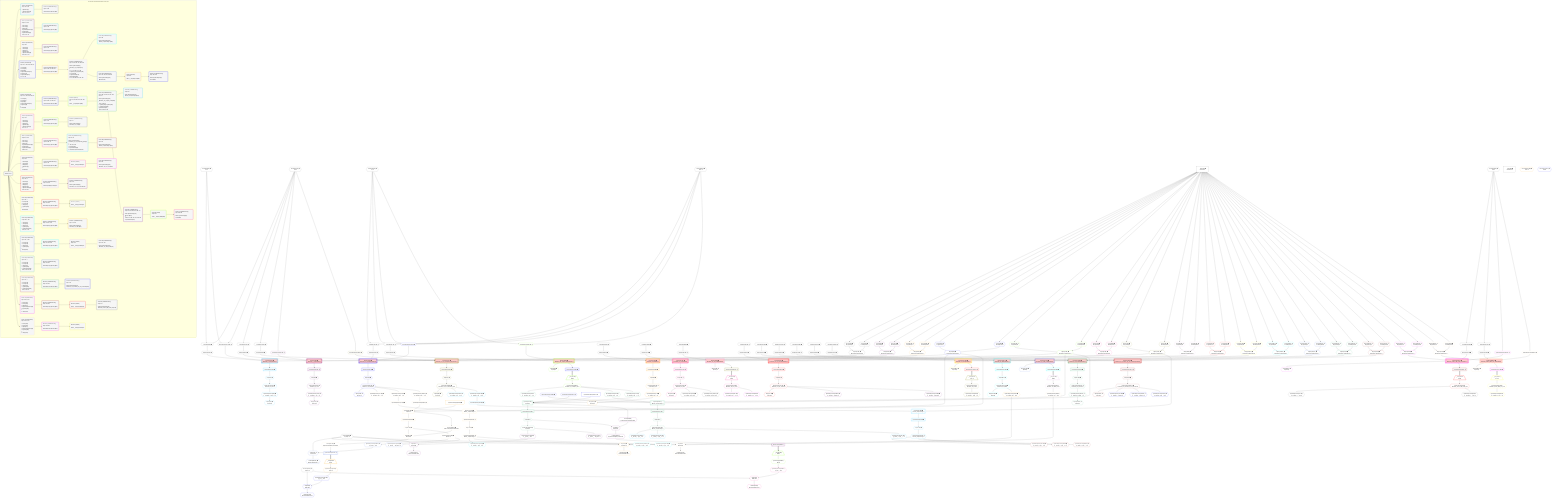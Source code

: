 %%{init: {'themeVariables': { 'fontSize': '12px'}}}%%
graph TD
    classDef path fill:#eee,stroke:#000,color:#000
    classDef plan fill:#fff,stroke-width:1px,color:#000
    classDef itemplan fill:#fff,stroke-width:2px,color:#000
    classDef unbatchedplan fill:#dff,stroke-width:1px,color:#000
    classDef sideeffectplan fill:#fcc,stroke-width:2px,color:#000
    classDef bucket fill:#f6f6f6,color:#000,stroke-width:2px,text-align:left

    subgraph "Buckets for mutations/v4/mutation-return-types"
    Bucket0("Bucket 0 (root)"):::bucket
    Bucket1("Bucket 1 (mutationField)<br />Deps: 13, 14, 20<br /><br />1: PgSelect[10]<br />2: PgSelectRows[16]<br />ᐳ: 15, 17, 18, 19"):::bucket
    Bucket2("Bucket 2 (mutationField)<br />Deps: 32, 2, 301<br /><br />1: Access[23]<br />2: Access[24]<br />3: Object[25]<br />4: PgFromExpression[26]<br />5: PgSelect[22]<br />6: PgSelectRows[28]<br />ᐳ: 27, 29, 30, 31"):::bucket
    Bucket3("Bucket 3 (mutationField)<br />Deps: 43, 2<br /><br />1: Access[35]<br />2: Access[36]<br />3: Object[37]<br />4: PgSelect[34]<br />5: PgSelectRows[39]<br />ᐳ: 38, 40, 41, 42"):::bucket
    Bucket4("Bucket 4 (mutationField)<br />Deps: 56, 2, 303, 304, 209, 284<br /><br />1: Access[48]<br />2: Access[49]<br />3: Object[50]<br />4: PgFromExpression[51]<br />5: PgSelect[47]<br />6: PgSelectRows[53]<br />ᐳ: 52, 54, 55"):::bucket
    Bucket5("Bucket 5 (mutationField)<br />Deps: 64, 2, 303, 304, 209, 284<br /><br />1: Access[59]<br />2: Access[60]<br />3: Object[61]<br />4: PgFromExpression[62]<br />5: PgSelect[58]<br />6: <br />ᐳ: Object[63]"):::bucket
    Bucket6("Bucket 6 (mutationField)<br />Deps: 74, 2<br /><br />1: Access[67]<br />2: Access[68]<br />3: Object[69]<br />4: PgSelect[66]<br />5: PgSelectRows[71]<br />ᐳ: 70, 72, 73"):::bucket
    Bucket7("Bucket 7 (mutationField)<br />Deps: 85, 2, 301<br /><br />1: Access[77]<br />2: Access[78]<br />3: Object[79]<br />4: PgFromExpression[80]<br />5: PgSelect[76]<br />6: PgSelectRows[82]<br />ᐳ: 81, 83, 84"):::bucket
    Bucket8("Bucket 8 (mutationField)<br />Deps: 92, 2<br /><br />1: Access[88]<br />2: Access[89]<br />3: Object[90]<br />4: PgSelect[87]<br />5: <br />ᐳ: Object[91]"):::bucket
    Bucket9("Bucket 9 (mutationField)<br />Deps: 102, 2<br /><br />1: Access[95]<br />2: Access[96]<br />3: Object[97]<br />4: PgSelect[94]<br />5: PgSelectRows[99]<br />ᐳ: 98, 100, 101"):::bucket
    Bucket10("Bucket 10 (mutationField)<br />Deps: 109, 2<br /><br />1: Access[105]<br />2: Access[106]<br />3: Object[107]<br />4: PgSelect[104]<br />5: <br />ᐳ: Object[108]"):::bucket
    Bucket11("Bucket 11 (mutationField)<br />Deps: 119, 2, 209<br /><br />1: Access[112]<br />2: Access[113]<br />3: Object[114]<br />4: PgSelect[111]<br />5: PgSelectRows[116]<br />ᐳ: 115, 117, 118"):::bucket
    Bucket12("Bucket 12 (mutationField)<br />Deps: 126, 2, 209<br /><br />1: Access[122]<br />2: Access[123]<br />3: Object[124]<br />4: PgSelect[121]<br />5: <br />ᐳ: Object[125]"):::bucket
    Bucket13("Bucket 13 (mutationField)<br />Deps: 137, 2<br /><br />1: Access[129]<br />2: Access[130]<br />3: Object[131]<br />4: PgSelect[128]<br />5: PgSelectRows[133]<br />ᐳ: 132, 134, 135, 136"):::bucket
    Bucket14("Bucket 14 (mutationField)<br />Deps: 147, 2<br /><br />1: Access[140]<br />2: Access[141]<br />3: Object[142]<br />4: PgSelect[139]<br />5: PgSelectRows[144]<br />ᐳ: 143, 145, 146"):::bucket
    Bucket15("Bucket 15 (mutationField)<br />Deps: 156, 2, 305<br /><br />1: Access[151]<br />2: Access[152]<br />3: Object[153]<br />4: PgFromExpression[154]<br />5: PgSelect[150]<br />6: <br />ᐳ: Object[155]"):::bucket
    Bucket16("Bucket 16 (mutationField)<br />Deps: 164, 2, 305<br /><br />1: Access[159]<br />2: Access[160]<br />3: Object[161]<br />4: PgFromExpression[162]<br />5: PgSelect[158]<br />6: <br />ᐳ: Object[163]"):::bucket
    Bucket17("Bucket 17 (nullableBoundary)<br />Deps: 19, 18<br /><br />ROOT Object{1}ᐸ{result}ᐳ[19]"):::bucket
    Bucket18("Bucket 18 (nullableBoundary)<br />Deps: 31, 30<br /><br />ROOT Object{2}ᐸ{result}ᐳ[31]"):::bucket
    Bucket19("Bucket 19 (nullableBoundary)<br />Deps: 42, 41<br /><br />ROOT Object{3}ᐸ{result}ᐳ[42]"):::bucket
    Bucket20("Bucket 20 (nullableBoundary)<br />Deps: 55, 54, 50, 209, 284<br /><br />ROOT Object{4}ᐸ{result}ᐳ[55]"):::bucket
    Bucket21("Bucket 21 (nullableBoundary)<br />Deps: 58, 63, 61, 209, 284<br /><br />ROOT Object{5}ᐸ{result}ᐳ[63]"):::bucket
    Bucket22("Bucket 22 (nullableBoundary)<br />Deps: 73, 72<br /><br />ROOT Object{6}ᐸ{result}ᐳ[73]"):::bucket
    Bucket23("Bucket 23 (nullableBoundary)<br />Deps: 84, 83, 79<br /><br />ROOT Object{7}ᐸ{result}ᐳ[84]"):::bucket
    Bucket24("Bucket 24 (nullableBoundary)<br />Deps: 87, 91<br /><br />ROOT Object{8}ᐸ{result}ᐳ[91]"):::bucket
    Bucket25("Bucket 25 (nullableBoundary)<br />Deps: 101, 100<br /><br />ROOT Object{9}ᐸ{result}ᐳ[101]"):::bucket
    Bucket26("Bucket 26 (nullableBoundary)<br />Deps: 104, 108<br /><br />ROOT Object{10}ᐸ{result}ᐳ[108]"):::bucket
    Bucket27("Bucket 27 (nullableBoundary)<br />Deps: 118, 117, 209<br /><br />ROOT Object{11}ᐸ{result}ᐳ[118]"):::bucket
    Bucket28("Bucket 28 (nullableBoundary)<br />Deps: 121, 125, 209<br /><br />ROOT Object{12}ᐸ{result}ᐳ[125]"):::bucket
    Bucket29("Bucket 29 (nullableBoundary)<br />Deps: 136, 135<br /><br />ROOT Object{13}ᐸ{result}ᐳ[136]"):::bucket
    Bucket30("Bucket 30 (nullableBoundary)<br />Deps: 146, 145<br /><br />ROOT Object{14}ᐸ{result}ᐳ[146]"):::bucket
    Bucket31("Bucket 31 (nullableBoundary)<br />Deps: 150, 155<br /><br />ROOT Object{15}ᐸ{result}ᐳ[155]"):::bucket
    Bucket32("Bucket 32 (nullableBoundary)<br />Deps: 158, 163<br /><br />ROOT Object{16}ᐸ{result}ᐳ[163]"):::bucket
    Bucket33("Bucket 33 (nullableBoundary)<br />Deps: 54, 50, 293, 209, 284, 235<br /><br />ROOT PgSelectSingle{4}ᐸmutation_out_complexᐳ[54]<br />1: <br />ᐳ: 171, 172, 181, 177, 184<br />2: PgSelect[173], PgSelect[182]<br />ᐳ: Access[294]<br />3: PgSelectRows[179], PgSelectRows[186]<br />ᐳ: 178, 180, 185, 187, 295, 296"):::bucket
    Bucket34("Bucket 34 (nullableBoundary)<br />Deps: 72<br /><br />ROOT PgSelectSingle{6}ᐸmutation_out_outᐳ[72]"):::bucket
    Bucket35("Bucket 35 (nullableBoundary)<br />Deps: 83, 79<br /><br />ROOT PgSelectSingle{7}ᐸmutation_out_out_compound_typeᐳ[83]<br />1: <br />ᐳ: 192, 193, 198<br />2: PgSelect[194]<br />3: PgSelectRows[200]<br />ᐳ: First[199], PgSelectSingle[201]"):::bucket
    Bucket36("Bucket 36 (nullableBoundary)<br />Deps: 100<br /><br />ROOT PgSelectSingle{9}ᐸmutation_out_out_unnamedᐳ[100]"):::bucket
    Bucket37("Bucket 37 (nullableBoundary)<br />Deps: 117, 209<br /><br />ROOT PgSelectSingle{11}ᐸmutation_out_tableᐳ[117]"):::bucket
    Bucket38("Bucket 38 (nullableBoundary)<br />Deps: 145<br /><br />ROOT PgSelectSingle{14}ᐸmutation_out_unnamed_out_out_unnamedᐳ[145]"):::bucket
    Bucket39("Bucket 39 (listItem)<br />Deps: 61, 243, 250, 297, 209, 284, 277<br /><br />ROOT __Item{39}ᐸ165ᐳ[188]"):::bucket
    Bucket40("Bucket 40 (listItem)<br /><br />ROOT __Item{40}ᐸ166ᐳ[202]"):::bucket
    Bucket41("Bucket 41 (listItem)<br /><br />ROOT __Item{41}ᐸ167ᐳ[206]"):::bucket
    Bucket42("Bucket 42 (listItem)<br />Deps: 209<br /><br />ROOT __Item{42}ᐸ168ᐳ[213]"):::bucket
    Bucket43("Bucket 43 (listItem)<br /><br />ROOT __Item{43}ᐸ169ᐳ[218]"):::bucket
    Bucket44("Bucket 44 (listItem)<br /><br />ROOT __Item{44}ᐸ170ᐳ[220]"):::bucket
    Bucket45("Bucket 45 (nullableBoundary)<br />Deps: 180<br /><br />ROOT PgSelectSingle{33}ᐸfrmcdc_compoundTypeᐳ[180]"):::bucket
    Bucket46("Bucket 46 (nullableBoundary)<br />Deps: 187, 209, 296, 284, 235<br /><br />ROOT PgSelectSingle{33}ᐸpersonᐳ[187]"):::bucket
    Bucket47("Bucket 47 (nullableBoundary)<br />Deps: 189, 61, 243, 250, 297, 209, 284, 277<br /><br />ROOT PgSelectSingle{39}ᐸmutation_out_complex_setofᐳ[189]<br />1: <br />ᐳ: 237, 238, 247<br />2: PgSelect[239], PgSelect[248]<br />3: PgSelectRows[245], PgSelectRows[252]<br />ᐳ: 244, 246, 251, 253"):::bucket
    Bucket48("Bucket 48 (nullableBoundary)<br />Deps: 201<br /><br />ROOT PgSelectSingle{35}ᐸfrmcdc_compoundTypeᐳ[201]"):::bucket
    Bucket49("Bucket 49 (nullableBoundary)<br />Deps: 203<br /><br />ROOT PgSelectSingle{40}ᐸmutation_out_out_setofᐳ[203]"):::bucket
    Bucket50("Bucket 50 (nullableBoundary)<br />Deps: 214, 209<br /><br />ROOT PgSelectSingle{42}ᐸmutation_out_table_setofᐳ[214]"):::bucket
    Bucket51("Bucket 51 (nullableBoundary)<br />Deps: 219<br /><br />ROOT PgSelectSingle{43}ᐸmutation_returns_table_multi_colᐳ[219]"):::bucket
    Bucket52("Bucket 52 (nullableBoundary)<br />Deps: 246<br /><br />ROOT PgSelectSingle{47}ᐸfrmcdc_compoundTypeᐳ[246]"):::bucket
    Bucket53("Bucket 53 (nullableBoundary)<br />Deps: 253, 209, 248, 251, 284, 277<br /><br />ROOT PgSelectSingle{47}ᐸpersonᐳ[253]<br />1: <br />ᐳ: 268, 271, 298, 269, 270, 299, 300<br />2: PgSelectRows[283]"):::bucket
    Bucket54("Bucket 54 (listItem)<br />Deps: 284<br /><br />ROOT __Item{54}ᐸ279ᐳ[280]"):::bucket
    Bucket55("Bucket 55 (nullableBoundary)<br />Deps: 281, 284<br /><br />ROOT PgSelectSingle{54}ᐸpostᐳ[281]"):::bucket
    Bucket56("Bucket 56 (listItem)<br />Deps: 284<br /><br />ROOT __Item{56}ᐸ283ᐳ[288]"):::bucket
    Bucket57("Bucket 57 (nullableBoundary)<br />Deps: 289, 284<br /><br />ROOT PgSelectSingle{56}ᐸpostᐳ[289]"):::bucket
    end
    Bucket0 --> Bucket1 & Bucket2 & Bucket3 & Bucket4 & Bucket5 & Bucket6 & Bucket7 & Bucket8 & Bucket9 & Bucket10 & Bucket11 & Bucket12 & Bucket13 & Bucket14 & Bucket15 & Bucket16
    Bucket1 --> Bucket17
    Bucket2 --> Bucket18
    Bucket3 --> Bucket19
    Bucket4 --> Bucket20
    Bucket5 --> Bucket21
    Bucket6 --> Bucket22
    Bucket7 --> Bucket23
    Bucket8 --> Bucket24
    Bucket9 --> Bucket25
    Bucket10 --> Bucket26
    Bucket11 --> Bucket27
    Bucket12 --> Bucket28
    Bucket13 --> Bucket29
    Bucket14 --> Bucket30
    Bucket15 --> Bucket31
    Bucket16 --> Bucket32
    Bucket20 --> Bucket33
    Bucket21 --> Bucket39
    Bucket22 --> Bucket34
    Bucket23 --> Bucket35
    Bucket24 --> Bucket40
    Bucket25 --> Bucket36
    Bucket26 --> Bucket41
    Bucket27 --> Bucket37
    Bucket28 --> Bucket42
    Bucket30 --> Bucket38
    Bucket31 --> Bucket43
    Bucket32 --> Bucket44
    Bucket33 --> Bucket45 & Bucket46
    Bucket35 --> Bucket48
    Bucket39 --> Bucket47
    Bucket40 --> Bucket49
    Bucket42 --> Bucket50
    Bucket43 --> Bucket51
    Bucket46 --> Bucket54
    Bucket47 --> Bucket52 & Bucket53
    Bucket53 --> Bucket56
    Bucket54 --> Bucket55
    Bucket56 --> Bucket57

    %% plan dependencies
    __InputObject6{{"__InputObject[6∈0] ➊"}}:::plan
    Constant301{{"Constant[301∈0] ➊<br />ᐸ10ᐳ"}}:::plan
    Constant302{{"Constant[302∈0] ➊<br />ᐸ5ᐳ"}}:::plan
    Constant301 & Constant302 --> __InputObject6
    __InputObject44{{"__InputObject[44∈0] ➊"}}:::plan
    Constant303{{"Constant[303∈0] ➊<br />ᐸ1ᐳ"}}:::plan
    Constant304{{"Constant[304∈0] ➊<br />ᐸ'test'ᐳ"}}:::plan
    Constant303 & Constant304 --> __InputObject44
    __InputObject57{{"__InputObject[57∈0] ➊"}}:::plan
    Constant303 & Constant304 --> __InputObject57
    Object13{{"Object[13∈0] ➊<br />ᐸ{pgSettings,withPgClient}ᐳ"}}:::plan
    Access11{{"Access[11∈0] ➊<br />ᐸ2.pgSettingsᐳ"}}:::plan
    Access12{{"Access[12∈0] ➊<br />ᐸ2.withPgClientᐳ"}}:::plan
    Access11 & Access12 --> Object13
    PgFromExpression14{{"PgFromExpression[14∈0] ➊"}}:::plan
    Constant301 & Constant302 --> PgFromExpression14
    __InputObject21{{"__InputObject[21∈0] ➊"}}:::plan
    Constant301 --> __InputObject21
    __InputObject75{{"__InputObject[75∈0] ➊"}}:::plan
    Constant301 --> __InputObject75
    __InputObject148{{"__InputObject[148∈0] ➊"}}:::plan
    Constant305{{"Constant[305∈0] ➊<br />ᐸ20ᐳ"}}:::plan
    Constant305 --> __InputObject148
    __InputObject157{{"__InputObject[157∈0] ➊"}}:::plan
    Constant305 --> __InputObject157
    __Value2["__Value[2∈0] ➊<br />ᐸcontextᐳ"]:::plan
    __Value2 --> Access11
    __Value2 --> Access12
    ApplyInput20{{"ApplyInput[20∈0] ➊"}}:::plan
    __InputObject6 --> ApplyInput20
    ApplyInput32{{"ApplyInput[32∈0] ➊"}}:::plan
    __InputObject21 --> ApplyInput32
    __InputObject33{{"__InputObject[33∈0] ➊"}}:::plan
    ApplyInput43{{"ApplyInput[43∈0] ➊"}}:::plan
    __InputObject33 --> ApplyInput43
    ApplyInput56{{"ApplyInput[56∈0] ➊"}}:::plan
    __InputObject44 --> ApplyInput56
    ApplyInput64{{"ApplyInput[64∈0] ➊"}}:::plan
    __InputObject57 --> ApplyInput64
    __InputObject65{{"__InputObject[65∈0] ➊"}}:::plan
    ApplyInput74{{"ApplyInput[74∈0] ➊"}}:::plan
    __InputObject65 --> ApplyInput74
    ApplyInput85{{"ApplyInput[85∈0] ➊"}}:::plan
    __InputObject75 --> ApplyInput85
    __InputObject86{{"__InputObject[86∈0] ➊"}}:::plan
    ApplyInput92{{"ApplyInput[92∈0] ➊"}}:::plan
    __InputObject86 --> ApplyInput92
    __InputObject93{{"__InputObject[93∈0] ➊"}}:::plan
    ApplyInput102{{"ApplyInput[102∈0] ➊"}}:::plan
    __InputObject93 --> ApplyInput102
    __InputObject103{{"__InputObject[103∈0] ➊"}}:::plan
    ApplyInput109{{"ApplyInput[109∈0] ➊"}}:::plan
    __InputObject103 --> ApplyInput109
    __InputObject110{{"__InputObject[110∈0] ➊"}}:::plan
    ApplyInput119{{"ApplyInput[119∈0] ➊"}}:::plan
    __InputObject110 --> ApplyInput119
    __InputObject120{{"__InputObject[120∈0] ➊"}}:::plan
    ApplyInput126{{"ApplyInput[126∈0] ➊"}}:::plan
    __InputObject120 --> ApplyInput126
    __InputObject127{{"__InputObject[127∈0] ➊"}}:::plan
    ApplyInput137{{"ApplyInput[137∈0] ➊"}}:::plan
    __InputObject127 --> ApplyInput137
    __InputObject138{{"__InputObject[138∈0] ➊"}}:::plan
    ApplyInput147{{"ApplyInput[147∈0] ➊"}}:::plan
    __InputObject138 --> ApplyInput147
    ApplyInput156{{"ApplyInput[156∈0] ➊"}}:::plan
    __InputObject148 --> ApplyInput156
    ApplyInput164{{"ApplyInput[164∈0] ➊"}}:::plan
    __InputObject157 --> ApplyInput164
    __Value4["__Value[4∈0] ➊<br />ᐸrootValueᐳ"]:::plan
    Constant209{{"Constant[209∈0] ➊<br />ᐸ'people'ᐳ"}}:::plan
    Constant284{{"Constant[284∈0] ➊<br />ᐸ'posts'ᐳ"}}:::plan
    PgSelect10[["PgSelect[10∈1] ➊<br />ᐸmutation_in_inout(mutation)ᐳ"]]:::sideeffectplan
    Object13 & PgFromExpression14 & ApplyInput20 --> PgSelect10
    First15{{"First[15∈1] ➊"}}:::plan
    PgSelectRows16[["PgSelectRows[16∈1] ➊"]]:::plan
    PgSelectRows16 --> First15
    PgSelect10 --> PgSelectRows16
    PgSelectSingle17{{"PgSelectSingle[17∈1] ➊<br />ᐸmutation_in_inoutᐳ"}}:::plan
    First15 --> PgSelectSingle17
    PgClassExpression18{{"PgClassExpression[18∈1] ➊<br />ᐸ__mutation_in_inout__.vᐳ"}}:::plan
    PgSelectSingle17 --> PgClassExpression18
    Object19{{"Object[19∈1] ➊<br />ᐸ{result}ᐳ"}}:::plan
    PgClassExpression18 --> Object19
    PgSelect22[["PgSelect[22∈2] ➊<br />ᐸmutation_in_out(mutation)ᐳ"]]:::sideeffectplan
    Object25{{"Object[25∈2] ➊<br />ᐸ{pgSettings,withPgClient}ᐳ"}}:::plan
    PgFromExpression26{{"PgFromExpression[26∈2] ➊"}}:::plan
    Object25 & PgFromExpression26 & ApplyInput32 --> PgSelect22
    Access23{{"Access[23∈2] ➊<br />ᐸ2.pgSettingsᐳ"}}:::plan
    Access24{{"Access[24∈2] ➊<br />ᐸ2.withPgClientᐳ"}}:::plan
    Access23 & Access24 --> Object25
    __Value2 --> Access23
    __Value2 --> Access24
    Constant301 --> PgFromExpression26
    First27{{"First[27∈2] ➊"}}:::plan
    PgSelectRows28[["PgSelectRows[28∈2] ➊"]]:::plan
    PgSelectRows28 --> First27
    PgSelect22 --> PgSelectRows28
    PgSelectSingle29{{"PgSelectSingle[29∈2] ➊<br />ᐸmutation_in_outᐳ"}}:::plan
    First27 --> PgSelectSingle29
    PgClassExpression30{{"PgClassExpression[30∈2] ➊<br />ᐸ__mutation_in_out__.vᐳ"}}:::plan
    PgSelectSingle29 --> PgClassExpression30
    Object31{{"Object[31∈2] ➊<br />ᐸ{result}ᐳ"}}:::plan
    PgClassExpression30 --> Object31
    PgSelect34[["PgSelect[34∈3] ➊<br />ᐸmutation_out(mutation)ᐳ"]]:::sideeffectplan
    Object37{{"Object[37∈3] ➊<br />ᐸ{pgSettings,withPgClient}ᐳ"}}:::plan
    Object37 & ApplyInput43 --> PgSelect34
    Access35{{"Access[35∈3] ➊<br />ᐸ2.pgSettingsᐳ"}}:::plan
    Access36{{"Access[36∈3] ➊<br />ᐸ2.withPgClientᐳ"}}:::plan
    Access35 & Access36 --> Object37
    __Value2 --> Access35
    __Value2 --> Access36
    First38{{"First[38∈3] ➊"}}:::plan
    PgSelectRows39[["PgSelectRows[39∈3] ➊"]]:::plan
    PgSelectRows39 --> First38
    PgSelect34 --> PgSelectRows39
    PgSelectSingle40{{"PgSelectSingle[40∈3] ➊<br />ᐸmutation_outᐳ"}}:::plan
    First38 --> PgSelectSingle40
    PgClassExpression41{{"PgClassExpression[41∈3] ➊<br />ᐸ__mutation_out__.vᐳ"}}:::plan
    PgSelectSingle40 --> PgClassExpression41
    Object42{{"Object[42∈3] ➊<br />ᐸ{result}ᐳ"}}:::plan
    PgClassExpression41 --> Object42
    PgSelect47[["PgSelect[47∈4] ➊<br />ᐸmutation_out_complex(mutation)ᐳ"]]:::sideeffectplan
    Object50{{"Object[50∈4] ➊<br />ᐸ{pgSettings,withPgClient}ᐳ"}}:::plan
    PgFromExpression51{{"PgFromExpression[51∈4] ➊"}}:::plan
    Object50 & PgFromExpression51 & ApplyInput56 --> PgSelect47
    Access48{{"Access[48∈4] ➊<br />ᐸ2.pgSettingsᐳ"}}:::plan
    Access49{{"Access[49∈4] ➊<br />ᐸ2.withPgClientᐳ"}}:::plan
    Access48 & Access49 --> Object50
    Constant303 & Constant304 --> PgFromExpression51
    __Value2 --> Access48
    __Value2 --> Access49
    First52{{"First[52∈4] ➊"}}:::plan
    PgSelectRows53[["PgSelectRows[53∈4] ➊"]]:::plan
    PgSelectRows53 --> First52
    PgSelect47 --> PgSelectRows53
    PgSelectSingle54{{"PgSelectSingle[54∈4] ➊<br />ᐸmutation_out_complexᐳ"}}:::plan
    First52 --> PgSelectSingle54
    Object55{{"Object[55∈4] ➊<br />ᐸ{result}ᐳ"}}:::plan
    PgSelectSingle54 --> Object55
    PgSelect58[["PgSelect[58∈5] ➊<br />ᐸmutation_out_complex_setof(mutation)ᐳ"]]:::sideeffectplan
    Object61{{"Object[61∈5] ➊<br />ᐸ{pgSettings,withPgClient}ᐳ"}}:::plan
    PgFromExpression62{{"PgFromExpression[62∈5] ➊"}}:::plan
    Object61 & PgFromExpression62 & ApplyInput64 --> PgSelect58
    Access59{{"Access[59∈5] ➊<br />ᐸ2.pgSettingsᐳ"}}:::plan
    Access60{{"Access[60∈5] ➊<br />ᐸ2.withPgClientᐳ"}}:::plan
    Access59 & Access60 --> Object61
    Constant303 & Constant304 --> PgFromExpression62
    __Value2 --> Access59
    __Value2 --> Access60
    Object63{{"Object[63∈5] ➊<br />ᐸ{result}ᐳ"}}:::plan
    PgSelect58 --> Object63
    PgSelect66[["PgSelect[66∈6] ➊<br />ᐸmutation_out_out(mutation)ᐳ"]]:::sideeffectplan
    Object69{{"Object[69∈6] ➊<br />ᐸ{pgSettings,withPgClient}ᐳ"}}:::plan
    Object69 & ApplyInput74 --> PgSelect66
    Access67{{"Access[67∈6] ➊<br />ᐸ2.pgSettingsᐳ"}}:::plan
    Access68{{"Access[68∈6] ➊<br />ᐸ2.withPgClientᐳ"}}:::plan
    Access67 & Access68 --> Object69
    __Value2 --> Access67
    __Value2 --> Access68
    First70{{"First[70∈6] ➊"}}:::plan
    PgSelectRows71[["PgSelectRows[71∈6] ➊"]]:::plan
    PgSelectRows71 --> First70
    PgSelect66 --> PgSelectRows71
    PgSelectSingle72{{"PgSelectSingle[72∈6] ➊<br />ᐸmutation_out_outᐳ"}}:::plan
    First70 --> PgSelectSingle72
    Object73{{"Object[73∈6] ➊<br />ᐸ{result}ᐳ"}}:::plan
    PgSelectSingle72 --> Object73
    PgSelect76[["PgSelect[76∈7] ➊<br />ᐸmutation_out_out_compound_type(mutation)ᐳ"]]:::sideeffectplan
    Object79{{"Object[79∈7] ➊<br />ᐸ{pgSettings,withPgClient}ᐳ"}}:::plan
    PgFromExpression80{{"PgFromExpression[80∈7] ➊"}}:::plan
    Object79 & PgFromExpression80 & ApplyInput85 --> PgSelect76
    Access77{{"Access[77∈7] ➊<br />ᐸ2.pgSettingsᐳ"}}:::plan
    Access78{{"Access[78∈7] ➊<br />ᐸ2.withPgClientᐳ"}}:::plan
    Access77 & Access78 --> Object79
    __Value2 --> Access77
    __Value2 --> Access78
    Constant301 --> PgFromExpression80
    First81{{"First[81∈7] ➊"}}:::plan
    PgSelectRows82[["PgSelectRows[82∈7] ➊"]]:::plan
    PgSelectRows82 --> First81
    PgSelect76 --> PgSelectRows82
    PgSelectSingle83{{"PgSelectSingle[83∈7] ➊<br />ᐸmutation_out_out_compound_typeᐳ"}}:::plan
    First81 --> PgSelectSingle83
    Object84{{"Object[84∈7] ➊<br />ᐸ{result}ᐳ"}}:::plan
    PgSelectSingle83 --> Object84
    PgSelect87[["PgSelect[87∈8] ➊<br />ᐸmutation_out_out_setof(mutation)ᐳ"]]:::sideeffectplan
    Object90{{"Object[90∈8] ➊<br />ᐸ{pgSettings,withPgClient}ᐳ"}}:::plan
    Object90 & ApplyInput92 --> PgSelect87
    Access88{{"Access[88∈8] ➊<br />ᐸ2.pgSettingsᐳ"}}:::plan
    Access89{{"Access[89∈8] ➊<br />ᐸ2.withPgClientᐳ"}}:::plan
    Access88 & Access89 --> Object90
    __Value2 --> Access88
    __Value2 --> Access89
    Object91{{"Object[91∈8] ➊<br />ᐸ{result}ᐳ"}}:::plan
    PgSelect87 --> Object91
    PgSelect94[["PgSelect[94∈9] ➊<br />ᐸmutation_out_out_unnamed(mutation)ᐳ"]]:::sideeffectplan
    Object97{{"Object[97∈9] ➊<br />ᐸ{pgSettings,withPgClient}ᐳ"}}:::plan
    Object97 & ApplyInput102 --> PgSelect94
    Access95{{"Access[95∈9] ➊<br />ᐸ2.pgSettingsᐳ"}}:::plan
    Access96{{"Access[96∈9] ➊<br />ᐸ2.withPgClientᐳ"}}:::plan
    Access95 & Access96 --> Object97
    __Value2 --> Access95
    __Value2 --> Access96
    First98{{"First[98∈9] ➊"}}:::plan
    PgSelectRows99[["PgSelectRows[99∈9] ➊"]]:::plan
    PgSelectRows99 --> First98
    PgSelect94 --> PgSelectRows99
    PgSelectSingle100{{"PgSelectSingle[100∈9] ➊<br />ᐸmutation_out_out_unnamedᐳ"}}:::plan
    First98 --> PgSelectSingle100
    Object101{{"Object[101∈9] ➊<br />ᐸ{result}ᐳ"}}:::plan
    PgSelectSingle100 --> Object101
    PgSelect104[["PgSelect[104∈10] ➊<br />ᐸmutation_out_setof(mutation)ᐳ"]]:::sideeffectplan
    Object107{{"Object[107∈10] ➊<br />ᐸ{pgSettings,withPgClient}ᐳ"}}:::plan
    Object107 & ApplyInput109 --> PgSelect104
    Access105{{"Access[105∈10] ➊<br />ᐸ2.pgSettingsᐳ"}}:::plan
    Access106{{"Access[106∈10] ➊<br />ᐸ2.withPgClientᐳ"}}:::plan
    Access105 & Access106 --> Object107
    __Value2 --> Access105
    __Value2 --> Access106
    Object108{{"Object[108∈10] ➊<br />ᐸ{result}ᐳ"}}:::plan
    PgSelect104 --> Object108
    PgSelect111[["PgSelect[111∈11] ➊<br />ᐸmutation_out_table(mutation)ᐳ"]]:::sideeffectplan
    Object114{{"Object[114∈11] ➊<br />ᐸ{pgSettings,withPgClient}ᐳ"}}:::plan
    Object114 & ApplyInput119 --> PgSelect111
    Access112{{"Access[112∈11] ➊<br />ᐸ2.pgSettingsᐳ"}}:::plan
    Access113{{"Access[113∈11] ➊<br />ᐸ2.withPgClientᐳ"}}:::plan
    Access112 & Access113 --> Object114
    __Value2 --> Access112
    __Value2 --> Access113
    First115{{"First[115∈11] ➊"}}:::plan
    PgSelectRows116[["PgSelectRows[116∈11] ➊"]]:::plan
    PgSelectRows116 --> First115
    PgSelect111 --> PgSelectRows116
    PgSelectSingle117{{"PgSelectSingle[117∈11] ➊<br />ᐸmutation_out_tableᐳ"}}:::plan
    First115 --> PgSelectSingle117
    Object118{{"Object[118∈11] ➊<br />ᐸ{result}ᐳ"}}:::plan
    PgSelectSingle117 --> Object118
    PgSelect121[["PgSelect[121∈12] ➊<br />ᐸmutation_out_table_setof(mutation)ᐳ"]]:::sideeffectplan
    Object124{{"Object[124∈12] ➊<br />ᐸ{pgSettings,withPgClient}ᐳ"}}:::plan
    Object124 & ApplyInput126 --> PgSelect121
    Access122{{"Access[122∈12] ➊<br />ᐸ2.pgSettingsᐳ"}}:::plan
    Access123{{"Access[123∈12] ➊<br />ᐸ2.withPgClientᐳ"}}:::plan
    Access122 & Access123 --> Object124
    __Value2 --> Access122
    __Value2 --> Access123
    Object125{{"Object[125∈12] ➊<br />ᐸ{result}ᐳ"}}:::plan
    PgSelect121 --> Object125
    PgSelect128[["PgSelect[128∈13] ➊<br />ᐸmutation_out_unnamed(mutation)ᐳ"]]:::sideeffectplan
    Object131{{"Object[131∈13] ➊<br />ᐸ{pgSettings,withPgClient}ᐳ"}}:::plan
    Object131 & ApplyInput137 --> PgSelect128
    Access129{{"Access[129∈13] ➊<br />ᐸ2.pgSettingsᐳ"}}:::plan
    Access130{{"Access[130∈13] ➊<br />ᐸ2.withPgClientᐳ"}}:::plan
    Access129 & Access130 --> Object131
    __Value2 --> Access129
    __Value2 --> Access130
    First132{{"First[132∈13] ➊"}}:::plan
    PgSelectRows133[["PgSelectRows[133∈13] ➊"]]:::plan
    PgSelectRows133 --> First132
    PgSelect128 --> PgSelectRows133
    PgSelectSingle134{{"PgSelectSingle[134∈13] ➊<br />ᐸmutation_out_unnamedᐳ"}}:::plan
    First132 --> PgSelectSingle134
    PgClassExpression135{{"PgClassExpression[135∈13] ➊<br />ᐸ__mutation...nnamed__.vᐳ"}}:::plan
    PgSelectSingle134 --> PgClassExpression135
    Object136{{"Object[136∈13] ➊<br />ᐸ{result}ᐳ"}}:::plan
    PgClassExpression135 --> Object136
    PgSelect139[["PgSelect[139∈14] ➊<br />ᐸmutation_out_unnamed_out_out_unnamed(mutation)ᐳ"]]:::sideeffectplan
    Object142{{"Object[142∈14] ➊<br />ᐸ{pgSettings,withPgClient}ᐳ"}}:::plan
    Object142 & ApplyInput147 --> PgSelect139
    Access140{{"Access[140∈14] ➊<br />ᐸ2.pgSettingsᐳ"}}:::plan
    Access141{{"Access[141∈14] ➊<br />ᐸ2.withPgClientᐳ"}}:::plan
    Access140 & Access141 --> Object142
    __Value2 --> Access140
    __Value2 --> Access141
    First143{{"First[143∈14] ➊"}}:::plan
    PgSelectRows144[["PgSelectRows[144∈14] ➊"]]:::plan
    PgSelectRows144 --> First143
    PgSelect139 --> PgSelectRows144
    PgSelectSingle145{{"PgSelectSingle[145∈14] ➊<br />ᐸmutation_out_unnamed_out_out_unnamedᐳ"}}:::plan
    First143 --> PgSelectSingle145
    Object146{{"Object[146∈14] ➊<br />ᐸ{result}ᐳ"}}:::plan
    PgSelectSingle145 --> Object146
    PgSelect150[["PgSelect[150∈15] ➊<br />ᐸmutation_returns_table_multi_col(mutation)ᐳ"]]:::sideeffectplan
    Object153{{"Object[153∈15] ➊<br />ᐸ{pgSettings,withPgClient}ᐳ"}}:::plan
    PgFromExpression154{{"PgFromExpression[154∈15] ➊"}}:::plan
    Object153 & PgFromExpression154 & ApplyInput156 --> PgSelect150
    Access151{{"Access[151∈15] ➊<br />ᐸ2.pgSettingsᐳ"}}:::plan
    Access152{{"Access[152∈15] ➊<br />ᐸ2.withPgClientᐳ"}}:::plan
    Access151 & Access152 --> Object153
    __Value2 --> Access151
    __Value2 --> Access152
    Constant305 --> PgFromExpression154
    Object155{{"Object[155∈15] ➊<br />ᐸ{result}ᐳ"}}:::plan
    PgSelect150 --> Object155
    PgSelect158[["PgSelect[158∈16] ➊<br />ᐸmutation_returns_table_one_col(mutation)ᐳ"]]:::sideeffectplan
    Object161{{"Object[161∈16] ➊<br />ᐸ{pgSettings,withPgClient}ᐳ"}}:::plan
    PgFromExpression162{{"PgFromExpression[162∈16] ➊"}}:::plan
    Object161 & PgFromExpression162 & ApplyInput164 --> PgSelect158
    Access159{{"Access[159∈16] ➊<br />ᐸ2.pgSettingsᐳ"}}:::plan
    Access160{{"Access[160∈16] ➊<br />ᐸ2.withPgClientᐳ"}}:::plan
    Access159 & Access160 --> Object161
    __Value2 --> Access159
    __Value2 --> Access160
    Constant305 --> PgFromExpression162
    Object163{{"Object[163∈16] ➊<br />ᐸ{result}ᐳ"}}:::plan
    PgSelect158 --> Object163
    Connection235{{"Connection[235∈20] ➊<br />ᐸ231ᐳ"}}:::plan
    PgSelectInlineApply293["PgSelectInlineApply[293∈20] ➊"]:::plan
    PgSelectRows165[["PgSelectRows[165∈21] ➊"]]:::plan
    PgSelect58 --> PgSelectRows165
    PgFromExpression243{{"PgFromExpression[243∈21] ➊"}}:::plan
    PgFromExpression250{{"PgFromExpression[250∈21] ➊"}}:::plan
    Connection277{{"Connection[277∈21] ➊<br />ᐸ273ᐳ"}}:::plan
    PgSelectInlineApply297["PgSelectInlineApply[297∈21] ➊"]:::plan
    PgSelectRows166[["PgSelectRows[166∈24] ➊"]]:::plan
    PgSelect87 --> PgSelectRows166
    PgSelectRows167[["PgSelectRows[167∈26] ➊"]]:::plan
    PgSelect104 --> PgSelectRows167
    PgSelectRows168[["PgSelectRows[168∈28] ➊"]]:::plan
    PgSelect121 --> PgSelectRows168
    PgSelectRows169[["PgSelectRows[169∈31] ➊"]]:::plan
    PgSelect150 --> PgSelectRows169
    PgSelectRows170[["PgSelectRows[170∈32] ➊"]]:::plan
    PgSelect158 --> PgSelectRows170
    PgSelect182[["PgSelect[182∈33] ➊<br />ᐸpersonᐳ"]]:::plan
    PgFromExpression184{{"PgFromExpression[184∈33] ➊"}}:::plan
    Object50 & PgFromExpression184 & PgSelectInlineApply293 --> PgSelect182
    PgSelect173[["PgSelect[173∈33] ➊<br />ᐸfrmcdc_compoundTypeᐳ"]]:::plan
    PgFromExpression177{{"PgFromExpression[177∈33] ➊"}}:::plan
    Object50 & PgFromExpression177 --> PgSelect173
    List295{{"List[295∈33] ➊<br />ᐸ294,185ᐳ"}}:::plan
    Access294{{"Access[294∈33] ➊<br />ᐸ182.m.subqueryDetailsFor264ᐳ"}}:::plan
    First185{{"First[185∈33] ➊"}}:::plan
    Access294 & First185 --> List295
    PgClassExpression171{{"PgClassExpression[171∈33] ➊<br />ᐸ__mutation...plex__.”x”ᐳ"}}:::plan
    PgSelectSingle54 --> PgClassExpression171
    PgClassExpression172{{"PgClassExpression[172∈33] ➊<br />ᐸ__mutation...plex__.”y”ᐳ"}}:::plan
    PgSelectSingle54 --> PgClassExpression172
    PgClassExpression172 --> PgFromExpression177
    First178{{"First[178∈33] ➊"}}:::plan
    PgSelectRows179[["PgSelectRows[179∈33] ➊"]]:::plan
    PgSelectRows179 --> First178
    PgSelect173 --> PgSelectRows179
    PgSelectSingle180{{"PgSelectSingle[180∈33] ➊<br />ᐸfrmcdc_compoundTypeᐳ"}}:::plan
    First178 --> PgSelectSingle180
    PgClassExpression181{{"PgClassExpression[181∈33] ➊<br />ᐸ__mutation...plex__.”z”ᐳ"}}:::plan
    PgSelectSingle54 --> PgClassExpression181
    PgClassExpression181 --> PgFromExpression184
    PgSelectRows186[["PgSelectRows[186∈33] ➊"]]:::plan
    PgSelectRows186 --> First185
    PgSelect182 --> PgSelectRows186
    PgSelectSingle187{{"PgSelectSingle[187∈33] ➊<br />ᐸpersonᐳ"}}:::plan
    First185 --> PgSelectSingle187
    PgSelect182 --> Access294
    Lambda296{{"Lambda[296∈33] ➊<br />ᐸpgInlineViaSubqueryTransformᐳ"}}:::plan
    List295 --> Lambda296
    PgClassExpression190{{"PgClassExpression[190∈34] ➊<br />ᐸ__mutation...first_out”ᐳ"}}:::plan
    PgSelectSingle72 --> PgClassExpression190
    PgClassExpression191{{"PgClassExpression[191∈34] ➊<br />ᐸ__mutation...econd_out”ᐳ"}}:::plan
    PgSelectSingle72 --> PgClassExpression191
    PgSelect194[["PgSelect[194∈35] ➊<br />ᐸfrmcdc_compoundTypeᐳ"]]:::plan
    PgFromExpression198{{"PgFromExpression[198∈35] ➊"}}:::plan
    Object79 & PgFromExpression198 --> PgSelect194
    PgClassExpression192{{"PgClassExpression[192∈35] ➊<br />ᐸ__mutation...ype__.”o1”ᐳ"}}:::plan
    PgSelectSingle83 --> PgClassExpression192
    PgClassExpression193{{"PgClassExpression[193∈35] ➊<br />ᐸ__mutation...ype__.”o2”ᐳ"}}:::plan
    PgSelectSingle83 --> PgClassExpression193
    PgClassExpression193 --> PgFromExpression198
    First199{{"First[199∈35] ➊"}}:::plan
    PgSelectRows200[["PgSelectRows[200∈35] ➊"]]:::plan
    PgSelectRows200 --> First199
    PgSelect194 --> PgSelectRows200
    PgSelectSingle201{{"PgSelectSingle[201∈35] ➊<br />ᐸfrmcdc_compoundTypeᐳ"}}:::plan
    First199 --> PgSelectSingle201
    PgClassExpression204{{"PgClassExpression[204∈36] ➊<br />ᐸ__mutation....”column1”ᐳ"}}:::plan
    PgSelectSingle100 --> PgClassExpression204
    PgClassExpression205{{"PgClassExpression[205∈36] ➊<br />ᐸ__mutation....”column2”ᐳ"}}:::plan
    PgSelectSingle100 --> PgClassExpression205
    List211{{"List[211∈37] ➊<br />ᐸ209,210ᐳ"}}:::plan
    PgClassExpression210{{"PgClassExpression[210∈37] ➊<br />ᐸ__mutation...ble__.”id”ᐳ"}}:::plan
    Constant209 & PgClassExpression210 --> List211
    PgSelectSingle117 --> PgClassExpression210
    Lambda212{{"Lambda[212∈37] ➊<br />ᐸbase64JSONEncodeᐳ"}}:::plan
    List211 --> Lambda212
    PgClassExpression215{{"PgClassExpression[215∈38] ➊<br />ᐸ__mutation....”column1”ᐳ"}}:::plan
    PgSelectSingle145 --> PgClassExpression215
    PgClassExpression216{{"PgClassExpression[216∈38] ➊<br />ᐸ__mutation....”column3”ᐳ"}}:::plan
    PgSelectSingle145 --> PgClassExpression216
    PgClassExpression217{{"PgClassExpression[217∈38] ➊<br />ᐸ__mutation...med__.”o2”ᐳ"}}:::plan
    PgSelectSingle145 --> PgClassExpression217
    __Item188[/"__Item[188∈39]<br />ᐸ165ᐳ"\]:::itemplan
    PgSelectRows165 ==> __Item188
    PgSelectSingle189{{"PgSelectSingle[189∈39]<br />ᐸmutation_out_complex_setofᐳ"}}:::plan
    __Item188 --> PgSelectSingle189
    __Item202[/"__Item[202∈40]<br />ᐸ166ᐳ"\]:::itemplan
    PgSelectRows166 ==> __Item202
    PgSelectSingle203{{"PgSelectSingle[203∈40]<br />ᐸmutation_out_out_setofᐳ"}}:::plan
    __Item202 --> PgSelectSingle203
    __Item206[/"__Item[206∈41]<br />ᐸ167ᐳ"\]:::itemplan
    PgSelectRows167 ==> __Item206
    PgSelectSingle207{{"PgSelectSingle[207∈41]<br />ᐸmutation_out_setofᐳ"}}:::plan
    __Item206 --> PgSelectSingle207
    PgClassExpression208{{"PgClassExpression[208∈41]<br />ᐸ__mutation..._setof__.vᐳ"}}:::plan
    PgSelectSingle207 --> PgClassExpression208
    __Item213[/"__Item[213∈42]<br />ᐸ168ᐳ"\]:::itemplan
    PgSelectRows168 ==> __Item213
    PgSelectSingle214{{"PgSelectSingle[214∈42]<br />ᐸmutation_out_table_setofᐳ"}}:::plan
    __Item213 --> PgSelectSingle214
    __Item218[/"__Item[218∈43]<br />ᐸ169ᐳ"\]:::itemplan
    PgSelectRows169 ==> __Item218
    PgSelectSingle219{{"PgSelectSingle[219∈43]<br />ᐸmutation_returns_table_multi_colᐳ"}}:::plan
    __Item218 --> PgSelectSingle219
    __Item220[/"__Item[220∈44]<br />ᐸ170ᐳ"\]:::itemplan
    PgSelectRows170 ==> __Item220
    PgSelectSingle221{{"PgSelectSingle[221∈44]<br />ᐸmutation_returns_table_one_colᐳ"}}:::plan
    __Item220 --> PgSelectSingle221
    PgClassExpression222{{"PgClassExpression[222∈44]<br />ᐸ__mutation...ne_col__.vᐳ"}}:::plan
    PgSelectSingle221 --> PgClassExpression222
    PgClassExpression223{{"PgClassExpression[223∈45] ➊<br />ᐸ__frmcdc_c...type__.”a”ᐳ"}}:::plan
    PgSelectSingle180 --> PgClassExpression223
    PgClassExpression224{{"PgClassExpression[224∈45] ➊<br />ᐸ__frmcdc_c...type__.”b”ᐳ"}}:::plan
    PgSelectSingle180 --> PgClassExpression224
    PgClassExpression225{{"PgClassExpression[225∈45] ➊<br />ᐸ__frmcdc_c...type__.”c”ᐳ"}}:::plan
    PgSelectSingle180 --> PgClassExpression225
    List227{{"List[227∈46] ➊<br />ᐸ209,226ᐳ"}}:::plan
    PgClassExpression226{{"PgClassExpression[226∈46] ➊<br />ᐸ__person__.”id”ᐳ"}}:::plan
    Constant209 & PgClassExpression226 --> List227
    PgSelectSingle187 --> PgClassExpression226
    Lambda228{{"Lambda[228∈46] ➊<br />ᐸbase64JSONEncodeᐳ"}}:::plan
    List227 --> Lambda228
    PgClassExpression229{{"PgClassExpression[229∈46] ➊<br />ᐸ__person__...full_name”ᐳ"}}:::plan
    PgSelectSingle187 --> PgClassExpression229
    PgSelectRows279[["PgSelectRows[279∈46] ➊"]]:::plan
    Lambda296 --> PgSelectRows279
    PgSelect248[["PgSelect[248∈47]<br />ᐸpersonᐳ"]]:::plan
    PgClassExpression247{{"PgClassExpression[247∈47]<br />ᐸ__mutation...etof__.”z”ᐳ"}}:::plan
    Object61 & PgClassExpression247 & PgFromExpression250 & PgSelectInlineApply297 --> PgSelect248
    PgSelect239[["PgSelect[239∈47]<br />ᐸfrmcdc_compoundTypeᐳ"]]:::plan
    PgClassExpression238{{"PgClassExpression[238∈47]<br />ᐸ__mutation...etof__.”y”ᐳ"}}:::plan
    Object61 & PgClassExpression238 & PgFromExpression243 --> PgSelect239
    PgClassExpression237{{"PgClassExpression[237∈47]<br />ᐸ__mutation...etof__.”x”ᐳ"}}:::plan
    PgSelectSingle189 --> PgClassExpression237
    PgSelectSingle189 --> PgClassExpression238
    First244{{"First[244∈47]"}}:::plan
    PgSelectRows245[["PgSelectRows[245∈47]"]]:::plan
    PgSelectRows245 --> First244
    PgSelect239 --> PgSelectRows245
    PgSelectSingle246{{"PgSelectSingle[246∈47]<br />ᐸfrmcdc_compoundTypeᐳ"}}:::plan
    First244 --> PgSelectSingle246
    PgSelectSingle189 --> PgClassExpression247
    First251{{"First[251∈47]"}}:::plan
    PgSelectRows252[["PgSelectRows[252∈47]"]]:::plan
    PgSelectRows252 --> First251
    PgSelect248 --> PgSelectRows252
    PgSelectSingle253{{"PgSelectSingle[253∈47]<br />ᐸpersonᐳ"}}:::plan
    First251 --> PgSelectSingle253
    PgClassExpression254{{"PgClassExpression[254∈48] ➊<br />ᐸ__frmcdc_c...type__.”a”ᐳ"}}:::plan
    PgSelectSingle201 --> PgClassExpression254
    PgClassExpression255{{"PgClassExpression[255∈48] ➊<br />ᐸ__frmcdc_c...type__.”b”ᐳ"}}:::plan
    PgSelectSingle201 --> PgClassExpression255
    PgClassExpression256{{"PgClassExpression[256∈48] ➊<br />ᐸ__frmcdc_c...type__.”c”ᐳ"}}:::plan
    PgSelectSingle201 --> PgClassExpression256
    PgClassExpression257{{"PgClassExpression[257∈49]<br />ᐸ__mutation...tof__.”o1”ᐳ"}}:::plan
    PgSelectSingle203 --> PgClassExpression257
    PgClassExpression258{{"PgClassExpression[258∈49]<br />ᐸ__mutation...tof__.”o2”ᐳ"}}:::plan
    PgSelectSingle203 --> PgClassExpression258
    List260{{"List[260∈50]<br />ᐸ209,259ᐳ"}}:::plan
    PgClassExpression259{{"PgClassExpression[259∈50]<br />ᐸ__mutation...tof__.”id”ᐳ"}}:::plan
    Constant209 & PgClassExpression259 --> List260
    PgSelectSingle214 --> PgClassExpression259
    Lambda261{{"Lambda[261∈50]<br />ᐸbase64JSONEncodeᐳ"}}:::plan
    List260 --> Lambda261
    PgClassExpression262{{"PgClassExpression[262∈51]<br />ᐸ__mutation...l__.”col1”ᐳ"}}:::plan
    PgSelectSingle219 --> PgClassExpression262
    PgClassExpression263{{"PgClassExpression[263∈51]<br />ᐸ__mutation...l__.”col2”ᐳ"}}:::plan
    PgSelectSingle219 --> PgClassExpression263
    PgClassExpression265{{"PgClassExpression[265∈52]<br />ᐸ__frmcdc_c...type__.”a”ᐳ"}}:::plan
    PgSelectSingle246 --> PgClassExpression265
    PgClassExpression266{{"PgClassExpression[266∈52]<br />ᐸ__frmcdc_c...type__.”b”ᐳ"}}:::plan
    PgSelectSingle246 --> PgClassExpression266
    PgClassExpression267{{"PgClassExpression[267∈52]<br />ᐸ__frmcdc_c...type__.”c”ᐳ"}}:::plan
    PgSelectSingle246 --> PgClassExpression267
    List269{{"List[269∈53]<br />ᐸ209,268ᐳ"}}:::plan
    PgClassExpression268{{"PgClassExpression[268∈53]<br />ᐸ__person__.”id”ᐳ"}}:::plan
    Constant209 & PgClassExpression268 --> List269
    List299{{"List[299∈53]<br />ᐸ298,251ᐳ"}}:::plan
    Access298{{"Access[298∈53]<br />ᐸ248.m.subqueryDetailsFor282ᐳ"}}:::plan
    Access298 & First251 --> List299
    PgSelectSingle253 --> PgClassExpression268
    Lambda270{{"Lambda[270∈53]<br />ᐸbase64JSONEncodeᐳ"}}:::plan
    List269 --> Lambda270
    PgClassExpression271{{"PgClassExpression[271∈53]<br />ᐸ__person__...full_name”ᐳ"}}:::plan
    PgSelectSingle253 --> PgClassExpression271
    PgSelectRows283[["PgSelectRows[283∈53]"]]:::plan
    Lambda300{{"Lambda[300∈53]<br />ᐸpgInlineViaSubqueryTransformᐳ"}}:::plan
    Lambda300 --> PgSelectRows283
    PgSelect248 --> Access298
    List299 --> Lambda300
    __Item280[/"__Item[280∈54]<br />ᐸ279ᐳ"\]:::itemplan
    PgSelectRows279 ==> __Item280
    PgSelectSingle281{{"PgSelectSingle[281∈54]<br />ᐸpostᐳ"}}:::plan
    __Item280 --> PgSelectSingle281
    List286{{"List[286∈55]<br />ᐸ284,285ᐳ"}}:::plan
    PgClassExpression285{{"PgClassExpression[285∈55]<br />ᐸ__post__.”id”ᐳ"}}:::plan
    Constant284 & PgClassExpression285 --> List286
    PgSelectSingle281 --> PgClassExpression285
    Lambda287{{"Lambda[287∈55]<br />ᐸbase64JSONEncodeᐳ"}}:::plan
    List286 --> Lambda287
    __Item288[/"__Item[288∈56]<br />ᐸ283ᐳ"\]:::itemplan
    PgSelectRows283 ==> __Item288
    PgSelectSingle289{{"PgSelectSingle[289∈56]<br />ᐸpostᐳ"}}:::plan
    __Item288 --> PgSelectSingle289
    List291{{"List[291∈57]<br />ᐸ284,290ᐳ"}}:::plan
    PgClassExpression290{{"PgClassExpression[290∈57]<br />ᐸ__post__.”id”ᐳ"}}:::plan
    Constant284 & PgClassExpression290 --> List291
    PgSelectSingle289 --> PgClassExpression290
    Lambda292{{"Lambda[292∈57]<br />ᐸbase64JSONEncodeᐳ"}}:::plan
    List291 --> Lambda292

    %% define steps
    classDef bucket0 stroke:#696969
    class Bucket0,__Value2,__Value4,__InputObject6,Access11,Access12,Object13,PgFromExpression14,ApplyInput20,__InputObject21,ApplyInput32,__InputObject33,ApplyInput43,__InputObject44,ApplyInput56,__InputObject57,ApplyInput64,__InputObject65,ApplyInput74,__InputObject75,ApplyInput85,__InputObject86,ApplyInput92,__InputObject93,ApplyInput102,__InputObject103,ApplyInput109,__InputObject110,ApplyInput119,__InputObject120,ApplyInput126,__InputObject127,ApplyInput137,__InputObject138,ApplyInput147,__InputObject148,ApplyInput156,__InputObject157,ApplyInput164,Constant209,Constant284,Constant301,Constant302,Constant303,Constant304,Constant305 bucket0
    classDef bucket1 stroke:#00bfff
    class Bucket1,PgSelect10,First15,PgSelectRows16,PgSelectSingle17,PgClassExpression18,Object19 bucket1
    classDef bucket2 stroke:#7f007f
    class Bucket2,PgSelect22,Access23,Access24,Object25,PgFromExpression26,First27,PgSelectRows28,PgSelectSingle29,PgClassExpression30,Object31 bucket2
    classDef bucket3 stroke:#ffa500
    class Bucket3,PgSelect34,Access35,Access36,Object37,First38,PgSelectRows39,PgSelectSingle40,PgClassExpression41,Object42 bucket3
    classDef bucket4 stroke:#0000ff
    class Bucket4,PgSelect47,Access48,Access49,Object50,PgFromExpression51,First52,PgSelectRows53,PgSelectSingle54,Object55 bucket4
    classDef bucket5 stroke:#7fff00
    class Bucket5,PgSelect58,Access59,Access60,Object61,PgFromExpression62,Object63 bucket5
    classDef bucket6 stroke:#ff1493
    class Bucket6,PgSelect66,Access67,Access68,Object69,First70,PgSelectRows71,PgSelectSingle72,Object73 bucket6
    classDef bucket7 stroke:#808000
    class Bucket7,PgSelect76,Access77,Access78,Object79,PgFromExpression80,First81,PgSelectRows82,PgSelectSingle83,Object84 bucket7
    classDef bucket8 stroke:#dda0dd
    class Bucket8,PgSelect87,Access88,Access89,Object90,Object91 bucket8
    classDef bucket9 stroke:#ff0000
    class Bucket9,PgSelect94,Access95,Access96,Object97,First98,PgSelectRows99,PgSelectSingle100,Object101 bucket9
    classDef bucket10 stroke:#ffff00
    class Bucket10,PgSelect104,Access105,Access106,Object107,Object108 bucket10
    classDef bucket11 stroke:#00ffff
    class Bucket11,PgSelect111,Access112,Access113,Object114,First115,PgSelectRows116,PgSelectSingle117,Object118 bucket11
    classDef bucket12 stroke:#4169e1
    class Bucket12,PgSelect121,Access122,Access123,Object124,Object125 bucket12
    classDef bucket13 stroke:#3cb371
    class Bucket13,PgSelect128,Access129,Access130,Object131,First132,PgSelectRows133,PgSelectSingle134,PgClassExpression135,Object136 bucket13
    classDef bucket14 stroke:#a52a2a
    class Bucket14,PgSelect139,Access140,Access141,Object142,First143,PgSelectRows144,PgSelectSingle145,Object146 bucket14
    classDef bucket15 stroke:#ff00ff
    class Bucket15,PgSelect150,Access151,Access152,Object153,PgFromExpression154,Object155 bucket15
    classDef bucket16 stroke:#f5deb3
    class Bucket16,PgSelect158,Access159,Access160,Object161,PgFromExpression162,Object163 bucket16
    classDef bucket17 stroke:#696969
    class Bucket17 bucket17
    classDef bucket18 stroke:#00bfff
    class Bucket18 bucket18
    classDef bucket19 stroke:#7f007f
    class Bucket19 bucket19
    classDef bucket20 stroke:#ffa500
    class Bucket20,Connection235,PgSelectInlineApply293 bucket20
    classDef bucket21 stroke:#0000ff
    class Bucket21,PgSelectRows165,PgFromExpression243,PgFromExpression250,Connection277,PgSelectInlineApply297 bucket21
    classDef bucket22 stroke:#7fff00
    class Bucket22 bucket22
    classDef bucket23 stroke:#ff1493
    class Bucket23 bucket23
    classDef bucket24 stroke:#808000
    class Bucket24,PgSelectRows166 bucket24
    classDef bucket25 stroke:#dda0dd
    class Bucket25 bucket25
    classDef bucket26 stroke:#ff0000
    class Bucket26,PgSelectRows167 bucket26
    classDef bucket27 stroke:#ffff00
    class Bucket27 bucket27
    classDef bucket28 stroke:#00ffff
    class Bucket28,PgSelectRows168 bucket28
    classDef bucket29 stroke:#4169e1
    class Bucket29 bucket29
    classDef bucket30 stroke:#3cb371
    class Bucket30 bucket30
    classDef bucket31 stroke:#a52a2a
    class Bucket31,PgSelectRows169 bucket31
    classDef bucket32 stroke:#ff00ff
    class Bucket32,PgSelectRows170 bucket32
    classDef bucket33 stroke:#f5deb3
    class Bucket33,PgClassExpression171,PgClassExpression172,PgSelect173,PgFromExpression177,First178,PgSelectRows179,PgSelectSingle180,PgClassExpression181,PgSelect182,PgFromExpression184,First185,PgSelectRows186,PgSelectSingle187,Access294,List295,Lambda296 bucket33
    classDef bucket34 stroke:#696969
    class Bucket34,PgClassExpression190,PgClassExpression191 bucket34
    classDef bucket35 stroke:#00bfff
    class Bucket35,PgClassExpression192,PgClassExpression193,PgSelect194,PgFromExpression198,First199,PgSelectRows200,PgSelectSingle201 bucket35
    classDef bucket36 stroke:#7f007f
    class Bucket36,PgClassExpression204,PgClassExpression205 bucket36
    classDef bucket37 stroke:#ffa500
    class Bucket37,PgClassExpression210,List211,Lambda212 bucket37
    classDef bucket38 stroke:#0000ff
    class Bucket38,PgClassExpression215,PgClassExpression216,PgClassExpression217 bucket38
    classDef bucket39 stroke:#7fff00
    class Bucket39,__Item188,PgSelectSingle189 bucket39
    classDef bucket40 stroke:#ff1493
    class Bucket40,__Item202,PgSelectSingle203 bucket40
    classDef bucket41 stroke:#808000
    class Bucket41,__Item206,PgSelectSingle207,PgClassExpression208 bucket41
    classDef bucket42 stroke:#dda0dd
    class Bucket42,__Item213,PgSelectSingle214 bucket42
    classDef bucket43 stroke:#ff0000
    class Bucket43,__Item218,PgSelectSingle219 bucket43
    classDef bucket44 stroke:#ffff00
    class Bucket44,__Item220,PgSelectSingle221,PgClassExpression222 bucket44
    classDef bucket45 stroke:#00ffff
    class Bucket45,PgClassExpression223,PgClassExpression224,PgClassExpression225 bucket45
    classDef bucket46 stroke:#4169e1
    class Bucket46,PgClassExpression226,List227,Lambda228,PgClassExpression229,PgSelectRows279 bucket46
    classDef bucket47 stroke:#3cb371
    class Bucket47,PgClassExpression237,PgClassExpression238,PgSelect239,First244,PgSelectRows245,PgSelectSingle246,PgClassExpression247,PgSelect248,First251,PgSelectRows252,PgSelectSingle253 bucket47
    classDef bucket48 stroke:#a52a2a
    class Bucket48,PgClassExpression254,PgClassExpression255,PgClassExpression256 bucket48
    classDef bucket49 stroke:#ff00ff
    class Bucket49,PgClassExpression257,PgClassExpression258 bucket49
    classDef bucket50 stroke:#f5deb3
    class Bucket50,PgClassExpression259,List260,Lambda261 bucket50
    classDef bucket51 stroke:#696969
    class Bucket51,PgClassExpression262,PgClassExpression263 bucket51
    classDef bucket52 stroke:#00bfff
    class Bucket52,PgClassExpression265,PgClassExpression266,PgClassExpression267 bucket52
    classDef bucket53 stroke:#7f007f
    class Bucket53,PgClassExpression268,List269,Lambda270,PgClassExpression271,PgSelectRows283,Access298,List299,Lambda300 bucket53
    classDef bucket54 stroke:#ffa500
    class Bucket54,__Item280,PgSelectSingle281 bucket54
    classDef bucket55 stroke:#0000ff
    class Bucket55,PgClassExpression285,List286,Lambda287 bucket55
    classDef bucket56 stroke:#7fff00
    class Bucket56,__Item288,PgSelectSingle289 bucket56
    classDef bucket57 stroke:#ff1493
    class Bucket57,PgClassExpression290,List291,Lambda292 bucket57